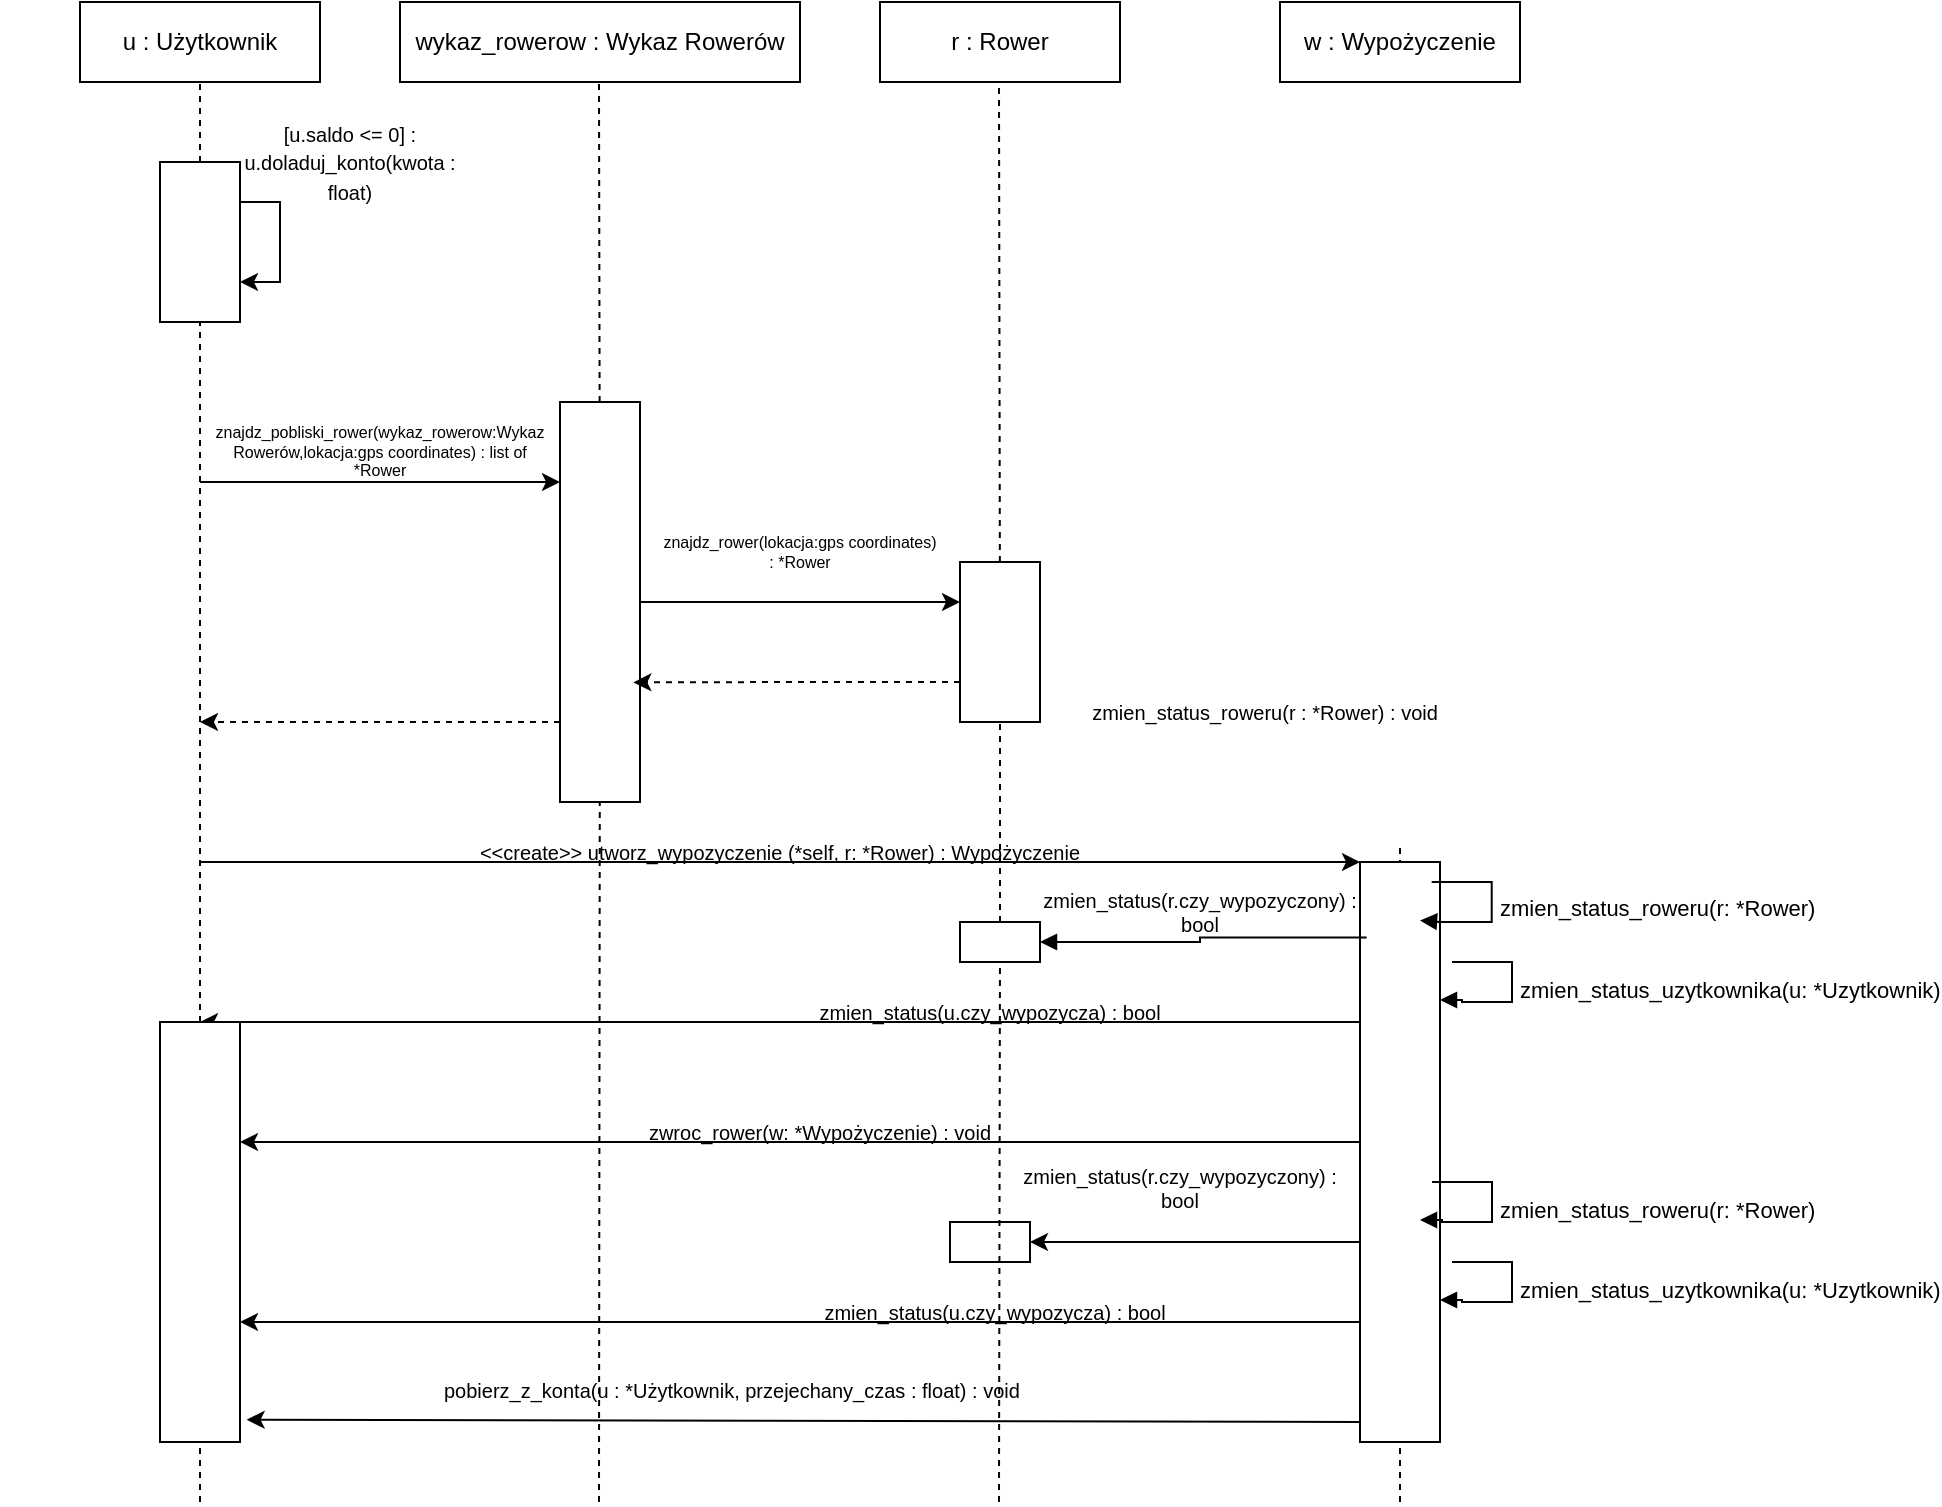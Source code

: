 <mxfile version="26.0.6">
  <diagram name="Page-1" id="w8cEdWqZR_Wx36k4Sc1c">
    <mxGraphModel dx="875" dy="479" grid="1" gridSize="10" guides="1" tooltips="1" connect="1" arrows="1" fold="1" page="1" pageScale="1" pageWidth="827" pageHeight="1169" math="0" shadow="0">
      <root>
        <mxCell id="0" />
        <mxCell id="1" parent="0" />
        <mxCell id="KM6Y3mVUqvjQru7paMrh-1" value="u : Użytkownik" style="text;html=1;align=center;verticalAlign=middle;whiteSpace=wrap;rounded=0;" parent="1" vertex="1">
          <mxGeometry width="200" height="40" as="geometry" />
        </mxCell>
        <mxCell id="KM6Y3mVUqvjQru7paMrh-2" value="wykaz_rowerow : Wykaz Rowerów" style="text;html=1;align=center;verticalAlign=middle;whiteSpace=wrap;rounded=0;" parent="1" vertex="1">
          <mxGeometry x="200" width="200" height="40" as="geometry" />
        </mxCell>
        <mxCell id="KM6Y3mVUqvjQru7paMrh-3" value="r : Rower" style="text;html=1;align=center;verticalAlign=middle;whiteSpace=wrap;rounded=0;" parent="1" vertex="1">
          <mxGeometry x="400" width="200" height="40" as="geometry" />
        </mxCell>
        <mxCell id="KM6Y3mVUqvjQru7paMrh-4" value="w : Wypożyczenie" style="text;html=1;align=center;verticalAlign=middle;whiteSpace=wrap;rounded=0;" parent="1" vertex="1">
          <mxGeometry x="600" width="200" height="40" as="geometry" />
        </mxCell>
        <mxCell id="KM6Y3mVUqvjQru7paMrh-5" value="" style="endArrow=none;dashed=1;html=1;rounded=0;" parent="1" source="KM6Y3mVUqvjQru7paMrh-9" edge="1">
          <mxGeometry width="50" height="50" relative="1" as="geometry">
            <mxPoint x="100" y="750" as="sourcePoint" />
            <mxPoint x="100" y="40" as="targetPoint" />
          </mxGeometry>
        </mxCell>
        <mxCell id="KM6Y3mVUqvjQru7paMrh-6" value="" style="endArrow=none;dashed=1;html=1;rounded=0;" parent="1" source="KM6Y3mVUqvjQru7paMrh-16" edge="1">
          <mxGeometry width="50" height="50" relative="1" as="geometry">
            <mxPoint x="299.5" y="750" as="sourcePoint" />
            <mxPoint x="299.5" y="40" as="targetPoint" />
          </mxGeometry>
        </mxCell>
        <mxCell id="KM6Y3mVUqvjQru7paMrh-7" value="" style="endArrow=none;dashed=1;html=1;rounded=0;" parent="1" source="KM6Y3mVUqvjQru7paMrh-21" edge="1">
          <mxGeometry width="50" height="50" relative="1" as="geometry">
            <mxPoint x="499.5" y="750" as="sourcePoint" />
            <mxPoint x="499.5" y="40" as="targetPoint" />
          </mxGeometry>
        </mxCell>
        <mxCell id="KM6Y3mVUqvjQru7paMrh-8" value="" style="endArrow=none;dashed=1;html=1;rounded=0;" parent="1" source="KM6Y3mVUqvjQru7paMrh-27" edge="1">
          <mxGeometry width="50" height="50" relative="1" as="geometry">
            <mxPoint x="699.83" y="1170" as="sourcePoint" />
            <mxPoint x="699.83" y="460" as="targetPoint" />
          </mxGeometry>
        </mxCell>
        <mxCell id="KM6Y3mVUqvjQru7paMrh-10" value="" style="endArrow=none;dashed=1;html=1;rounded=0;" parent="1" source="KM6Y3mVUqvjQru7paMrh-36" target="KM6Y3mVUqvjQru7paMrh-9" edge="1">
          <mxGeometry width="50" height="50" relative="1" as="geometry">
            <mxPoint x="100" y="750" as="sourcePoint" />
            <mxPoint x="100" y="40" as="targetPoint" />
          </mxGeometry>
        </mxCell>
        <mxCell id="KM6Y3mVUqvjQru7paMrh-9" value="" style="rounded=0;whiteSpace=wrap;html=1;" parent="1" vertex="1">
          <mxGeometry x="80" y="80" width="40" height="80" as="geometry" />
        </mxCell>
        <mxCell id="KM6Y3mVUqvjQru7paMrh-13" style="edgeStyle=orthogonalEdgeStyle;rounded=0;orthogonalLoop=1;jettySize=auto;html=1;exitX=1;exitY=0.25;exitDx=0;exitDy=0;entryX=1;entryY=0.75;entryDx=0;entryDy=0;" parent="1" source="KM6Y3mVUqvjQru7paMrh-9" target="KM6Y3mVUqvjQru7paMrh-9" edge="1">
          <mxGeometry relative="1" as="geometry" />
        </mxCell>
        <mxCell id="KM6Y3mVUqvjQru7paMrh-14" value="&lt;font style=&quot;font-size: 10px;&quot;&gt;[u.saldo &amp;lt;= 0] : u.doladuj_konto(kwota : float) &lt;/font&gt;" style="text;html=1;align=center;verticalAlign=middle;whiteSpace=wrap;rounded=0;" parent="1" vertex="1">
          <mxGeometry x="120" y="60" width="110" height="40" as="geometry" />
        </mxCell>
        <mxCell id="KM6Y3mVUqvjQru7paMrh-17" value="" style="endArrow=none;dashed=1;html=1;rounded=0;" parent="1" target="KM6Y3mVUqvjQru7paMrh-16" edge="1">
          <mxGeometry width="50" height="50" relative="1" as="geometry">
            <mxPoint x="299.5" y="750" as="sourcePoint" />
            <mxPoint x="299.5" y="40" as="targetPoint" />
          </mxGeometry>
        </mxCell>
        <mxCell id="KM6Y3mVUqvjQru7paMrh-23" style="edgeStyle=orthogonalEdgeStyle;rounded=0;orthogonalLoop=1;jettySize=auto;html=1;entryX=0;entryY=0.25;entryDx=0;entryDy=0;" parent="1" source="KM6Y3mVUqvjQru7paMrh-16" target="KM6Y3mVUqvjQru7paMrh-21" edge="1">
          <mxGeometry relative="1" as="geometry" />
        </mxCell>
        <mxCell id="KM6Y3mVUqvjQru7paMrh-16" value="" style="rounded=0;whiteSpace=wrap;html=1;" parent="1" vertex="1">
          <mxGeometry x="280" y="200" width="40" height="200" as="geometry" />
        </mxCell>
        <mxCell id="KM6Y3mVUqvjQru7paMrh-18" value="" style="endArrow=classic;html=1;rounded=0;" parent="1" edge="1">
          <mxGeometry width="50" height="50" relative="1" as="geometry">
            <mxPoint x="100" y="240" as="sourcePoint" />
            <mxPoint x="280" y="240" as="targetPoint" />
          </mxGeometry>
        </mxCell>
        <mxCell id="KM6Y3mVUqvjQru7paMrh-19" value="" style="endArrow=classic;html=1;rounded=0;exitX=0;exitY=0.75;exitDx=0;exitDy=0;dashed=1;" parent="1" edge="1">
          <mxGeometry width="50" height="50" relative="1" as="geometry">
            <mxPoint x="280" y="360.0" as="sourcePoint" />
            <mxPoint x="100" y="360" as="targetPoint" />
          </mxGeometry>
        </mxCell>
        <mxCell id="KM6Y3mVUqvjQru7paMrh-20" value="&lt;font&gt;znajdz_pobliski_rower(wykaz_rowerow:Wykaz Rowerów,lokacja:gps coordinates) : list of *Rower&lt;br&gt;&lt;/font&gt;" style="text;html=1;align=center;verticalAlign=middle;whiteSpace=wrap;rounded=0;fontSize=8;" parent="1" vertex="1">
          <mxGeometry x="110" y="210" width="160" height="30" as="geometry" />
        </mxCell>
        <mxCell id="KM6Y3mVUqvjQru7paMrh-22" value="" style="endArrow=none;dashed=1;html=1;rounded=0;" parent="1" target="KM6Y3mVUqvjQru7paMrh-21" edge="1" source="MQW64t8T-3jXfCmt0Htt-5">
          <mxGeometry width="50" height="50" relative="1" as="geometry">
            <mxPoint x="499.5" y="750" as="sourcePoint" />
            <mxPoint x="499.5" y="40" as="targetPoint" />
          </mxGeometry>
        </mxCell>
        <mxCell id="KM6Y3mVUqvjQru7paMrh-21" value="" style="rounded=0;whiteSpace=wrap;html=1;" parent="1" vertex="1">
          <mxGeometry x="480" y="280" width="40" height="80" as="geometry" />
        </mxCell>
        <mxCell id="KM6Y3mVUqvjQru7paMrh-24" style="edgeStyle=orthogonalEdgeStyle;rounded=0;orthogonalLoop=1;jettySize=auto;html=1;exitX=0;exitY=0.75;exitDx=0;exitDy=0;entryX=0.917;entryY=0.701;entryDx=0;entryDy=0;entryPerimeter=0;dashed=1;" parent="1" source="KM6Y3mVUqvjQru7paMrh-21" target="KM6Y3mVUqvjQru7paMrh-16" edge="1">
          <mxGeometry relative="1" as="geometry" />
        </mxCell>
        <mxCell id="KM6Y3mVUqvjQru7paMrh-25" value="&lt;font&gt;znajdz_rower(lokacja:gps coordinates) : *Rower&lt;br&gt;&lt;/font&gt;" style="text;html=1;align=center;verticalAlign=middle;whiteSpace=wrap;rounded=0;fontSize=8;" parent="1" vertex="1">
          <mxGeometry x="330" y="260" width="140" height="30" as="geometry" />
        </mxCell>
        <mxCell id="KM6Y3mVUqvjQru7paMrh-28" value="" style="endArrow=classic;html=1;rounded=0;entryX=0;entryY=0;entryDx=0;entryDy=0;" parent="1" target="KM6Y3mVUqvjQru7paMrh-27" edge="1">
          <mxGeometry width="50" height="50" relative="1" as="geometry">
            <mxPoint x="100" y="430" as="sourcePoint" />
            <mxPoint x="340" y="380" as="targetPoint" />
          </mxGeometry>
        </mxCell>
        <mxCell id="KM6Y3mVUqvjQru7paMrh-29" value="&amp;lt;&amp;lt;create&amp;gt;&amp;gt; utworz_wypozyczenie (*self, r: *Rower) : Wypożyczenie" style="text;html=1;align=center;verticalAlign=middle;whiteSpace=wrap;rounded=0;fontSize=10;" parent="1" vertex="1">
          <mxGeometry x="110" y="410" width="560" height="30" as="geometry" />
        </mxCell>
        <mxCell id="KM6Y3mVUqvjQru7paMrh-30" value="" style="endArrow=none;dashed=1;html=1;rounded=0;" parent="1" edge="1">
          <mxGeometry width="50" height="50" relative="1" as="geometry">
            <mxPoint x="700" y="750" as="sourcePoint" />
            <mxPoint x="700" y="420" as="targetPoint" />
          </mxGeometry>
        </mxCell>
        <mxCell id="KM6Y3mVUqvjQru7paMrh-27" value="" style="rounded=0;whiteSpace=wrap;html=1;" parent="1" vertex="1">
          <mxGeometry x="680" y="430" width="40" height="290" as="geometry" />
        </mxCell>
        <mxCell id="KM6Y3mVUqvjQru7paMrh-32" value="" style="endArrow=classic;html=1;rounded=0;" parent="1" edge="1">
          <mxGeometry width="50" height="50" relative="1" as="geometry">
            <mxPoint x="680" y="510" as="sourcePoint" />
            <mxPoint x="100" y="510" as="targetPoint" />
          </mxGeometry>
        </mxCell>
        <mxCell id="KM6Y3mVUqvjQru7paMrh-33" value="zmien_status_roweru(r : *Rower) : void" style="text;html=1;align=center;verticalAlign=middle;whiteSpace=wrap;rounded=0;fontSize=10;" parent="1" vertex="1">
          <mxGeometry x="545" y="340" width="175" height="30" as="geometry" />
        </mxCell>
        <mxCell id="KM6Y3mVUqvjQru7paMrh-35" value="zmien_status(u.czy_wypozycza) : bool" style="text;html=1;align=center;verticalAlign=middle;whiteSpace=wrap;rounded=0;fontSize=10;" parent="1" vertex="1">
          <mxGeometry x="310" y="500" width="370" height="10" as="geometry" />
        </mxCell>
        <mxCell id="KM6Y3mVUqvjQru7paMrh-37" value="" style="endArrow=none;dashed=1;html=1;rounded=0;" parent="1" target="KM6Y3mVUqvjQru7paMrh-36" edge="1">
          <mxGeometry width="50" height="50" relative="1" as="geometry">
            <mxPoint x="100" y="750" as="sourcePoint" />
            <mxPoint x="100" y="160" as="targetPoint" />
          </mxGeometry>
        </mxCell>
        <mxCell id="KM6Y3mVUqvjQru7paMrh-36" value="" style="rounded=0;whiteSpace=wrap;html=1;" parent="1" vertex="1">
          <mxGeometry x="80" y="510" width="40" height="210" as="geometry" />
        </mxCell>
        <mxCell id="KM6Y3mVUqvjQru7paMrh-38" value="" style="endArrow=classic;html=1;rounded=0;" parent="1" edge="1">
          <mxGeometry width="50" height="50" relative="1" as="geometry">
            <mxPoint x="680" y="570" as="sourcePoint" />
            <mxPoint x="120" y="570" as="targetPoint" />
          </mxGeometry>
        </mxCell>
        <mxCell id="KM6Y3mVUqvjQru7paMrh-40" value="zwroc_rower(w: *Wypożyczenie) : void" style="text;html=1;align=center;verticalAlign=middle;whiteSpace=wrap;rounded=0;fontSize=10;" parent="1" vertex="1">
          <mxGeometry x="130" y="560" width="560" height="10" as="geometry" />
        </mxCell>
        <mxCell id="KM6Y3mVUqvjQru7paMrh-42" value="" style="endArrow=classic;html=1;rounded=0;" parent="1" edge="1" source="MQW64t8T-3jXfCmt0Htt-6">
          <mxGeometry width="50" height="50" relative="1" as="geometry">
            <mxPoint x="680" y="620" as="sourcePoint" />
            <mxPoint x="500" y="620" as="targetPoint" />
          </mxGeometry>
        </mxCell>
        <mxCell id="KM6Y3mVUqvjQru7paMrh-43" value="&lt;div&gt;zmien_status(r.czy_wypozyczony) : bool&lt;/div&gt;" style="text;html=1;align=center;verticalAlign=middle;whiteSpace=wrap;rounded=0;fontSize=10;" parent="1" vertex="1">
          <mxGeometry x="500" y="585" width="180" height="15" as="geometry" />
        </mxCell>
        <mxCell id="KM6Y3mVUqvjQru7paMrh-44" value="" style="endArrow=classic;html=1;rounded=0;exitX=1;exitY=1;exitDx=0;exitDy=0;" parent="1" source="KM6Y3mVUqvjQru7paMrh-45" edge="1">
          <mxGeometry width="50" height="50" relative="1" as="geometry">
            <mxPoint x="685" y="660" as="sourcePoint" />
            <mxPoint x="120" y="660" as="targetPoint" />
          </mxGeometry>
        </mxCell>
        <mxCell id="KM6Y3mVUqvjQru7paMrh-45" value="zmien_status(u.czy_wypozycza) : bool" style="text;html=1;align=center;verticalAlign=middle;whiteSpace=wrap;rounded=0;fontSize=10;" parent="1" vertex="1">
          <mxGeometry x="315" y="650" width="365" height="10" as="geometry" />
        </mxCell>
        <mxCell id="KM6Y3mVUqvjQru7paMrh-46" value="" style="endArrow=classic;html=1;rounded=0;entryX=1.083;entryY=0.947;entryDx=0;entryDy=0;entryPerimeter=0;" parent="1" target="KM6Y3mVUqvjQru7paMrh-36" edge="1">
          <mxGeometry width="50" height="50" relative="1" as="geometry">
            <mxPoint x="680" y="710" as="sourcePoint" />
            <mxPoint x="430" y="560" as="targetPoint" />
          </mxGeometry>
        </mxCell>
        <mxCell id="KM6Y3mVUqvjQru7paMrh-47" value="&lt;font style=&quot;font-size: 10px;&quot;&gt;pobierz_z_konta(u : *Użytkownik, przejechany_czas : float) : void&lt;/font&gt;" style="text;whiteSpace=wrap;html=1;" parent="1" vertex="1">
          <mxGeometry x="220" y="680" width="420" height="30" as="geometry" />
        </mxCell>
        <mxCell id="MQW64t8T-3jXfCmt0Htt-1" value="" style="rounded=0;whiteSpace=wrap;html=1;fillColor=none;" vertex="1" parent="1">
          <mxGeometry x="40" width="120" height="40" as="geometry" />
        </mxCell>
        <mxCell id="MQW64t8T-3jXfCmt0Htt-2" value="" style="rounded=0;whiteSpace=wrap;html=1;fillColor=none;" vertex="1" parent="1">
          <mxGeometry x="200" width="200" height="40" as="geometry" />
        </mxCell>
        <mxCell id="MQW64t8T-3jXfCmt0Htt-3" value="" style="rounded=0;whiteSpace=wrap;html=1;fillColor=none;" vertex="1" parent="1">
          <mxGeometry x="440" width="120" height="40" as="geometry" />
        </mxCell>
        <mxCell id="MQW64t8T-3jXfCmt0Htt-4" value="" style="rounded=0;whiteSpace=wrap;html=1;fillColor=none;" vertex="1" parent="1">
          <mxGeometry x="640" width="120" height="40" as="geometry" />
        </mxCell>
        <mxCell id="MQW64t8T-3jXfCmt0Htt-7" value="" style="endArrow=classic;html=1;rounded=0;" edge="1" parent="1" target="MQW64t8T-3jXfCmt0Htt-6">
          <mxGeometry width="50" height="50" relative="1" as="geometry">
            <mxPoint x="680" y="620" as="sourcePoint" />
            <mxPoint x="500" y="620" as="targetPoint" />
          </mxGeometry>
        </mxCell>
        <mxCell id="MQW64t8T-3jXfCmt0Htt-6" value="" style="rounded=0;whiteSpace=wrap;html=1;" vertex="1" parent="1">
          <mxGeometry x="475" y="610" width="40" height="20" as="geometry" />
        </mxCell>
        <mxCell id="MQW64t8T-3jXfCmt0Htt-10" value="zmien_status_roweru(r: *Rower)" style="html=1;align=left;spacingLeft=2;endArrow=block;rounded=0;edgeStyle=orthogonalEdgeStyle;curved=0;rounded=0;entryX=1.104;entryY=0.101;entryDx=0;entryDy=0;entryPerimeter=0;" edge="1" parent="1">
          <mxGeometry x="0.009" relative="1" as="geometry">
            <mxPoint x="715.84" y="440" as="sourcePoint" />
            <Array as="points">
              <mxPoint x="745.84" y="440" />
              <mxPoint x="745.84" y="460" />
              <mxPoint x="720.84" y="460" />
            </Array>
            <mxPoint x="710.0" y="459.29" as="targetPoint" />
            <mxPoint as="offset" />
          </mxGeometry>
        </mxCell>
        <mxCell id="MQW64t8T-3jXfCmt0Htt-11" value="" style="endArrow=block;endFill=1;html=1;edgeStyle=orthogonalEdgeStyle;align=left;verticalAlign=top;rounded=0;entryX=1;entryY=0.5;entryDx=0;entryDy=0;exitX=0.083;exitY=0.13;exitDx=0;exitDy=0;exitPerimeter=0;" edge="1" parent="1" source="KM6Y3mVUqvjQru7paMrh-27" target="MQW64t8T-3jXfCmt0Htt-5">
          <mxGeometry x="-1" y="164" relative="1" as="geometry">
            <mxPoint x="390" y="520" as="sourcePoint" />
            <mxPoint x="550" y="520" as="targetPoint" />
            <mxPoint x="147" y="-92" as="offset" />
          </mxGeometry>
        </mxCell>
        <mxCell id="MQW64t8T-3jXfCmt0Htt-13" value="" style="endArrow=none;dashed=1;html=1;rounded=0;" edge="1" parent="1" target="MQW64t8T-3jXfCmt0Htt-5">
          <mxGeometry width="50" height="50" relative="1" as="geometry">
            <mxPoint x="499.5" y="750" as="sourcePoint" />
            <mxPoint x="500" y="360" as="targetPoint" />
          </mxGeometry>
        </mxCell>
        <mxCell id="MQW64t8T-3jXfCmt0Htt-5" value="" style="rounded=0;whiteSpace=wrap;html=1;" vertex="1" parent="1">
          <mxGeometry x="480" y="460" width="40" height="20" as="geometry" />
        </mxCell>
        <mxCell id="MQW64t8T-3jXfCmt0Htt-14" value="&lt;div&gt;zmien_status(r.czy_wypozyczony) : bool&lt;/div&gt;" style="text;html=1;align=center;verticalAlign=middle;whiteSpace=wrap;rounded=0;fontSize=10;" vertex="1" parent="1">
          <mxGeometry x="520" y="440" width="160" height="30" as="geometry" />
        </mxCell>
        <mxCell id="MQW64t8T-3jXfCmt0Htt-16" value="zmien_status_roweru(r: *Rower)" style="html=1;align=left;spacingLeft=2;endArrow=block;rounded=0;edgeStyle=orthogonalEdgeStyle;curved=0;rounded=0;entryX=1.104;entryY=0.101;entryDx=0;entryDy=0;entryPerimeter=0;" edge="1" parent="1">
          <mxGeometry x="0.009" relative="1" as="geometry">
            <mxPoint x="716" y="590" as="sourcePoint" />
            <Array as="points">
              <mxPoint x="746" y="590" />
              <mxPoint x="746" y="610" />
              <mxPoint x="721" y="610" />
            </Array>
            <mxPoint x="710" y="609" as="targetPoint" />
            <mxPoint as="offset" />
          </mxGeometry>
        </mxCell>
        <mxCell id="MQW64t8T-3jXfCmt0Htt-17" value="zmien_status_uzytkownika(u: *Uzytkownik)" style="html=1;align=left;spacingLeft=2;endArrow=block;rounded=0;edgeStyle=orthogonalEdgeStyle;curved=0;rounded=0;entryX=1.104;entryY=0.101;entryDx=0;entryDy=0;entryPerimeter=0;" edge="1" parent="1">
          <mxGeometry x="0.009" relative="1" as="geometry">
            <mxPoint x="726" y="480" as="sourcePoint" />
            <Array as="points">
              <mxPoint x="756" y="480" />
              <mxPoint x="756" y="500" />
              <mxPoint x="731" y="500" />
            </Array>
            <mxPoint x="720" y="499" as="targetPoint" />
            <mxPoint as="offset" />
          </mxGeometry>
        </mxCell>
        <mxCell id="MQW64t8T-3jXfCmt0Htt-18" value="zmien_status_uzytkownika(u: *Uzytkownik)" style="html=1;align=left;spacingLeft=2;endArrow=block;rounded=0;edgeStyle=orthogonalEdgeStyle;curved=0;rounded=0;entryX=1.104;entryY=0.101;entryDx=0;entryDy=0;entryPerimeter=0;" edge="1" parent="1">
          <mxGeometry x="0.009" relative="1" as="geometry">
            <mxPoint x="726" y="630" as="sourcePoint" />
            <Array as="points">
              <mxPoint x="756" y="630" />
              <mxPoint x="756" y="650" />
              <mxPoint x="731" y="650" />
            </Array>
            <mxPoint x="720" y="649" as="targetPoint" />
            <mxPoint as="offset" />
          </mxGeometry>
        </mxCell>
      </root>
    </mxGraphModel>
  </diagram>
</mxfile>
